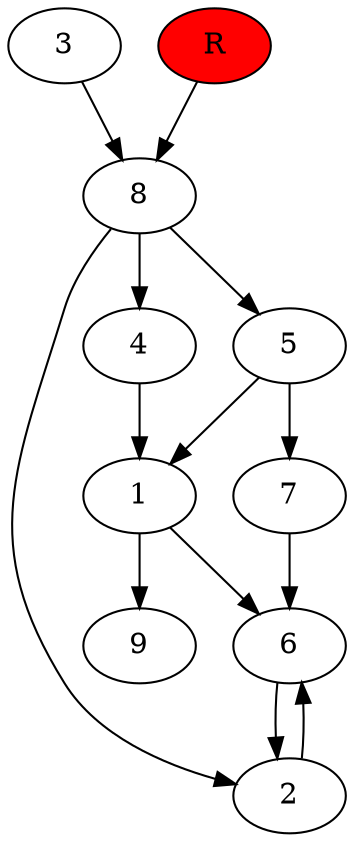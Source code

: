 digraph prb13223 {
	1
	2
	3
	4
	5
	6
	7
	8
	R [fillcolor="#ff0000" style=filled]
	1 -> 6
	1 -> 9
	2 -> 6
	3 -> 8
	4 -> 1
	5 -> 1
	5 -> 7
	6 -> 2
	7 -> 6
	8 -> 2
	8 -> 4
	8 -> 5
	R -> 8
}
